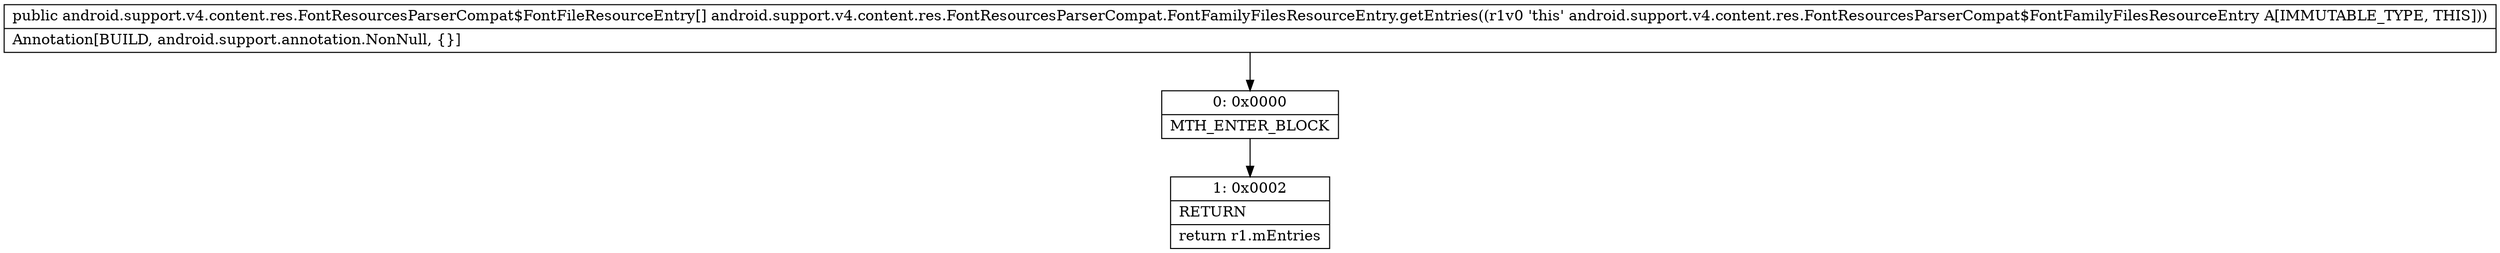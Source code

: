 digraph "CFG forandroid.support.v4.content.res.FontResourcesParserCompat.FontFamilyFilesResourceEntry.getEntries()[Landroid\/support\/v4\/content\/res\/FontResourcesParserCompat$FontFileResourceEntry;" {
Node_0 [shape=record,label="{0\:\ 0x0000|MTH_ENTER_BLOCK\l}"];
Node_1 [shape=record,label="{1\:\ 0x0002|RETURN\l|return r1.mEntries\l}"];
MethodNode[shape=record,label="{public android.support.v4.content.res.FontResourcesParserCompat$FontFileResourceEntry[] android.support.v4.content.res.FontResourcesParserCompat.FontFamilyFilesResourceEntry.getEntries((r1v0 'this' android.support.v4.content.res.FontResourcesParserCompat$FontFamilyFilesResourceEntry A[IMMUTABLE_TYPE, THIS]))  | Annotation[BUILD, android.support.annotation.NonNull, \{\}]\l}"];
MethodNode -> Node_0;
Node_0 -> Node_1;
}

